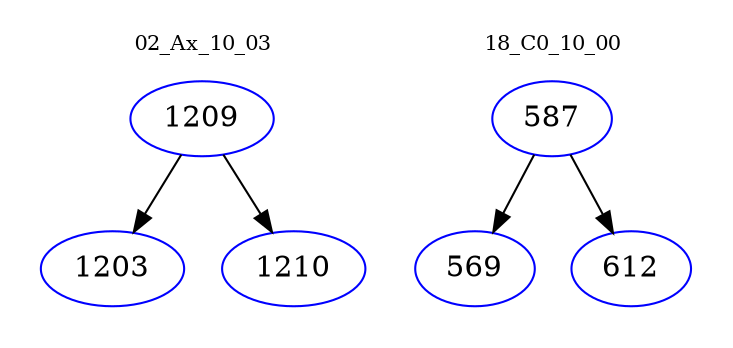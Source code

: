 digraph{
subgraph cluster_0 {
color = white
label = "02_Ax_10_03";
fontsize=10;
T0_1209 [label="1209", color="blue"]
T0_1209 -> T0_1203 [color="black"]
T0_1203 [label="1203", color="blue"]
T0_1209 -> T0_1210 [color="black"]
T0_1210 [label="1210", color="blue"]
}
subgraph cluster_1 {
color = white
label = "18_C0_10_00";
fontsize=10;
T1_587 [label="587", color="blue"]
T1_587 -> T1_569 [color="black"]
T1_569 [label="569", color="blue"]
T1_587 -> T1_612 [color="black"]
T1_612 [label="612", color="blue"]
}
}
